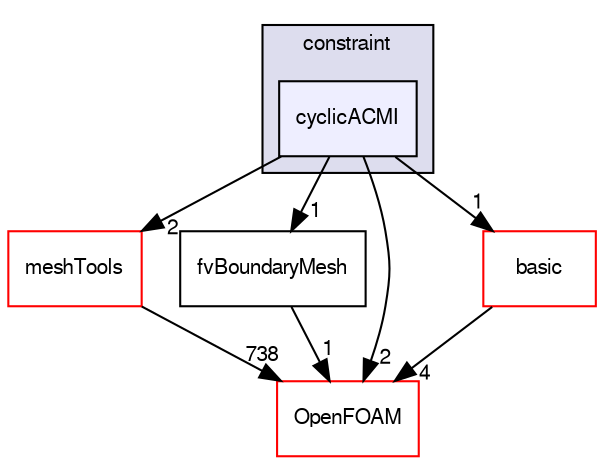 digraph "src/finiteVolume/fvMesh/fvPatches/constraint/cyclicACMI" {
  bgcolor=transparent;
  compound=true
  node [ fontsize="10", fontname="FreeSans"];
  edge [ labelfontsize="10", labelfontname="FreeSans"];
  subgraph clusterdir_9b55a90ed6410b18bd357d7a8a7e772f {
    graph [ bgcolor="#ddddee", pencolor="black", label="constraint" fontname="FreeSans", fontsize="10", URL="dir_9b55a90ed6410b18bd357d7a8a7e772f.html"]
  dir_26129b1e3eca3f917821eb24da70d4c2 [shape=box, label="cyclicACMI", style="filled", fillcolor="#eeeeff", pencolor="black", URL="dir_26129b1e3eca3f917821eb24da70d4c2.html"];
  }
  dir_ae30ad0bef50cf391b24c614251bb9fd [shape=box label="meshTools" color="red" URL="dir_ae30ad0bef50cf391b24c614251bb9fd.html"];
  dir_0eb9bd8db55e645cc7c2ca38de05b9c6 [shape=box label="fvBoundaryMesh" URL="dir_0eb9bd8db55e645cc7c2ca38de05b9c6.html"];
  dir_c5473ff19b20e6ec4dfe5c310b3778a8 [shape=box label="OpenFOAM" color="red" URL="dir_c5473ff19b20e6ec4dfe5c310b3778a8.html"];
  dir_dfff1aaafb0557c9fd59e388c1b38ebc [shape=box label="basic" color="red" URL="dir_dfff1aaafb0557c9fd59e388c1b38ebc.html"];
  dir_ae30ad0bef50cf391b24c614251bb9fd->dir_c5473ff19b20e6ec4dfe5c310b3778a8 [headlabel="738", labeldistance=1.5 headhref="dir_001586_001732.html"];
  dir_26129b1e3eca3f917821eb24da70d4c2->dir_ae30ad0bef50cf391b24c614251bb9fd [headlabel="2", labeldistance=1.5 headhref="dir_000985_001586.html"];
  dir_26129b1e3eca3f917821eb24da70d4c2->dir_0eb9bd8db55e645cc7c2ca38de05b9c6 [headlabel="1", labeldistance=1.5 headhref="dir_000985_000976.html"];
  dir_26129b1e3eca3f917821eb24da70d4c2->dir_c5473ff19b20e6ec4dfe5c310b3778a8 [headlabel="2", labeldistance=1.5 headhref="dir_000985_001732.html"];
  dir_26129b1e3eca3f917821eb24da70d4c2->dir_dfff1aaafb0557c9fd59e388c1b38ebc [headlabel="1", labeldistance=1.5 headhref="dir_000985_000980.html"];
  dir_0eb9bd8db55e645cc7c2ca38de05b9c6->dir_c5473ff19b20e6ec4dfe5c310b3778a8 [headlabel="1", labeldistance=1.5 headhref="dir_000976_001732.html"];
  dir_dfff1aaafb0557c9fd59e388c1b38ebc->dir_c5473ff19b20e6ec4dfe5c310b3778a8 [headlabel="4", labeldistance=1.5 headhref="dir_000980_001732.html"];
}

